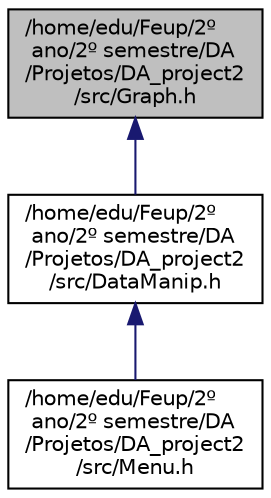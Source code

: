 digraph "/home/edu/Feup/2º ano/2º semestre/DA/Projetos/DA_project2/src/Graph.h"
{
 // LATEX_PDF_SIZE
  edge [fontname="Helvetica",fontsize="10",labelfontname="Helvetica",labelfontsize="10"];
  node [fontname="Helvetica",fontsize="10",shape=record];
  Node1 [label="/home/edu/Feup/2º\l ano/2º semestre/DA\l/Projetos/DA_project2\l/src/Graph.h",height=0.2,width=0.4,color="black", fillcolor="grey75", style="filled", fontcolor="black",tooltip="Definition of Graph class and its associated classes."];
  Node1 -> Node2 [dir="back",color="midnightblue",fontsize="10",style="solid",fontname="Helvetica"];
  Node2 [label="/home/edu/Feup/2º\l ano/2º semestre/DA\l/Projetos/DA_project2\l/src/DataManip.h",height=0.2,width=0.4,color="black", fillcolor="white", style="filled",URL="$DataManip_8h_source.html",tooltip=" "];
  Node2 -> Node3 [dir="back",color="midnightblue",fontsize="10",style="solid",fontname="Helvetica"];
  Node3 [label="/home/edu/Feup/2º\l ano/2º semestre/DA\l/Projetos/DA_project2\l/src/Menu.h",height=0.2,width=0.4,color="black", fillcolor="white", style="filled",URL="$Menu_8h_source.html",tooltip=" "];
}
